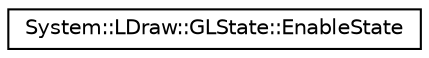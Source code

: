 digraph G
{
  edge [fontname="Helvetica",fontsize="10",labelfontname="Helvetica",labelfontsize="10"];
  node [fontname="Helvetica",fontsize="10",shape=record];
  rankdir="LR";
  Node1 [label="System::LDraw::GLState::EnableState",height=0.2,width=0.4,color="black", fillcolor="white", style="filled",URL="$class_system_1_1_l_draw_1_1_g_l_state_1_1_enable_state.html"];
}
